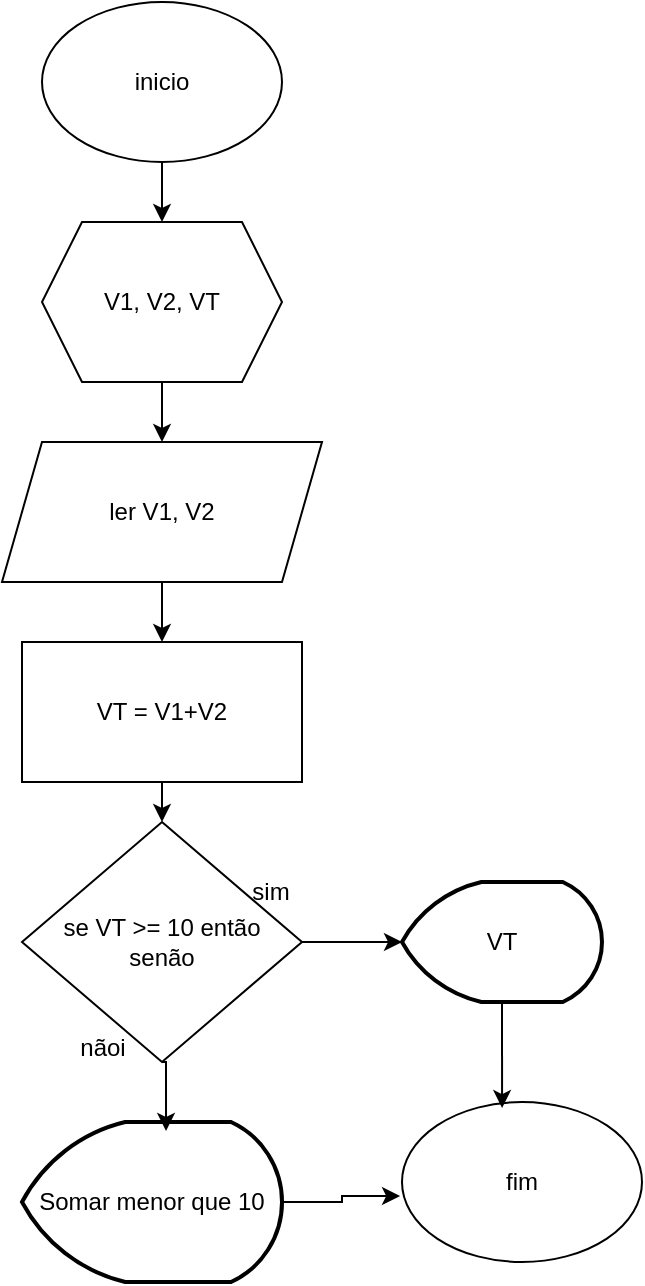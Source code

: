 <mxfile version="24.7.8">
  <diagram name="Página-1" id="hL3sg1Ghk9TQ9rbkFzk_">
    <mxGraphModel dx="880" dy="482" grid="1" gridSize="10" guides="1" tooltips="1" connect="1" arrows="1" fold="1" page="1" pageScale="1" pageWidth="827" pageHeight="1169" math="0" shadow="0">
      <root>
        <mxCell id="0" />
        <mxCell id="1" parent="0" />
        <mxCell id="2oRqtyVdcVjZUI8UOuJ9-3" style="edgeStyle=orthogonalEdgeStyle;rounded=0;orthogonalLoop=1;jettySize=auto;html=1;exitX=0.5;exitY=1;exitDx=0;exitDy=0;entryX=0.5;entryY=0;entryDx=0;entryDy=0;" edge="1" parent="1" source="2oRqtyVdcVjZUI8UOuJ9-1" target="2oRqtyVdcVjZUI8UOuJ9-2">
          <mxGeometry relative="1" as="geometry" />
        </mxCell>
        <mxCell id="2oRqtyVdcVjZUI8UOuJ9-1" value="inicio" style="ellipse;whiteSpace=wrap;html=1;" vertex="1" parent="1">
          <mxGeometry x="320" y="80" width="120" height="80" as="geometry" />
        </mxCell>
        <mxCell id="2oRqtyVdcVjZUI8UOuJ9-5" style="edgeStyle=orthogonalEdgeStyle;rounded=0;orthogonalLoop=1;jettySize=auto;html=1;exitX=0.5;exitY=1;exitDx=0;exitDy=0;entryX=0.5;entryY=0;entryDx=0;entryDy=0;" edge="1" parent="1" source="2oRqtyVdcVjZUI8UOuJ9-2" target="2oRqtyVdcVjZUI8UOuJ9-4">
          <mxGeometry relative="1" as="geometry" />
        </mxCell>
        <mxCell id="2oRqtyVdcVjZUI8UOuJ9-2" value="V1, V2, VT" style="shape=hexagon;perimeter=hexagonPerimeter2;whiteSpace=wrap;html=1;fixedSize=1;" vertex="1" parent="1">
          <mxGeometry x="320" y="190" width="120" height="80" as="geometry" />
        </mxCell>
        <mxCell id="2oRqtyVdcVjZUI8UOuJ9-7" style="edgeStyle=orthogonalEdgeStyle;rounded=0;orthogonalLoop=1;jettySize=auto;html=1;entryX=0.5;entryY=0;entryDx=0;entryDy=0;" edge="1" parent="1" source="2oRqtyVdcVjZUI8UOuJ9-4" target="2oRqtyVdcVjZUI8UOuJ9-6">
          <mxGeometry relative="1" as="geometry" />
        </mxCell>
        <mxCell id="2oRqtyVdcVjZUI8UOuJ9-4" value="ler V1, V2" style="shape=parallelogram;perimeter=parallelogramPerimeter;whiteSpace=wrap;html=1;fixedSize=1;rotation=0;" vertex="1" parent="1">
          <mxGeometry x="300" y="300" width="160" height="70" as="geometry" />
        </mxCell>
        <mxCell id="2oRqtyVdcVjZUI8UOuJ9-10" style="edgeStyle=orthogonalEdgeStyle;rounded=0;orthogonalLoop=1;jettySize=auto;html=1;exitX=0.5;exitY=1;exitDx=0;exitDy=0;entryX=0.5;entryY=0;entryDx=0;entryDy=0;" edge="1" parent="1" source="2oRqtyVdcVjZUI8UOuJ9-6" target="2oRqtyVdcVjZUI8UOuJ9-9">
          <mxGeometry relative="1" as="geometry" />
        </mxCell>
        <mxCell id="2oRqtyVdcVjZUI8UOuJ9-6" value="VT = V1+V2" style="rounded=0;whiteSpace=wrap;html=1;" vertex="1" parent="1">
          <mxGeometry x="310" y="400" width="140" height="70" as="geometry" />
        </mxCell>
        <mxCell id="2oRqtyVdcVjZUI8UOuJ9-9" value="se VT &amp;gt;= 10 então&lt;div&gt;senão&lt;/div&gt;" style="rhombus;whiteSpace=wrap;html=1;" vertex="1" parent="1">
          <mxGeometry x="310" y="490" width="140" height="120" as="geometry" />
        </mxCell>
        <mxCell id="2oRqtyVdcVjZUI8UOuJ9-12" value="fim" style="ellipse;whiteSpace=wrap;html=1;" vertex="1" parent="1">
          <mxGeometry x="500" y="630" width="120" height="80" as="geometry" />
        </mxCell>
        <mxCell id="2oRqtyVdcVjZUI8UOuJ9-13" value="VT" style="strokeWidth=2;html=1;shape=mxgraph.flowchart.display;whiteSpace=wrap;" vertex="1" parent="1">
          <mxGeometry x="500" y="520" width="100" height="60" as="geometry" />
        </mxCell>
        <mxCell id="2oRqtyVdcVjZUI8UOuJ9-14" value="Somar menor que 10" style="strokeWidth=2;html=1;shape=mxgraph.flowchart.display;whiteSpace=wrap;" vertex="1" parent="1">
          <mxGeometry x="310" y="640" width="130" height="80" as="geometry" />
        </mxCell>
        <mxCell id="2oRqtyVdcVjZUI8UOuJ9-15" style="edgeStyle=orthogonalEdgeStyle;rounded=0;orthogonalLoop=1;jettySize=auto;html=1;exitX=0.5;exitY=1;exitDx=0;exitDy=0;entryX=0.554;entryY=0.056;entryDx=0;entryDy=0;entryPerimeter=0;" edge="1" parent="1" source="2oRqtyVdcVjZUI8UOuJ9-9" target="2oRqtyVdcVjZUI8UOuJ9-14">
          <mxGeometry relative="1" as="geometry" />
        </mxCell>
        <mxCell id="2oRqtyVdcVjZUI8UOuJ9-16" style="edgeStyle=orthogonalEdgeStyle;rounded=0;orthogonalLoop=1;jettySize=auto;html=1;exitX=1;exitY=0.5;exitDx=0;exitDy=0;entryX=0;entryY=0.5;entryDx=0;entryDy=0;entryPerimeter=0;" edge="1" parent="1" source="2oRqtyVdcVjZUI8UOuJ9-9" target="2oRqtyVdcVjZUI8UOuJ9-13">
          <mxGeometry relative="1" as="geometry" />
        </mxCell>
        <mxCell id="2oRqtyVdcVjZUI8UOuJ9-17" style="edgeStyle=orthogonalEdgeStyle;rounded=0;orthogonalLoop=1;jettySize=auto;html=1;exitX=0.5;exitY=1;exitDx=0;exitDy=0;exitPerimeter=0;entryX=0.417;entryY=0.038;entryDx=0;entryDy=0;entryPerimeter=0;" edge="1" parent="1" source="2oRqtyVdcVjZUI8UOuJ9-13" target="2oRqtyVdcVjZUI8UOuJ9-12">
          <mxGeometry relative="1" as="geometry" />
        </mxCell>
        <mxCell id="2oRqtyVdcVjZUI8UOuJ9-18" style="edgeStyle=orthogonalEdgeStyle;rounded=0;orthogonalLoop=1;jettySize=auto;html=1;exitX=1;exitY=0.5;exitDx=0;exitDy=0;exitPerimeter=0;entryX=-0.008;entryY=0.588;entryDx=0;entryDy=0;entryPerimeter=0;" edge="1" parent="1" source="2oRqtyVdcVjZUI8UOuJ9-14" target="2oRqtyVdcVjZUI8UOuJ9-12">
          <mxGeometry relative="1" as="geometry" />
        </mxCell>
        <mxCell id="2oRqtyVdcVjZUI8UOuJ9-19" value="sim" style="text;html=1;align=center;verticalAlign=middle;resizable=0;points=[];autosize=1;strokeColor=none;fillColor=none;" vertex="1" parent="1">
          <mxGeometry x="414" y="510" width="40" height="30" as="geometry" />
        </mxCell>
        <mxCell id="2oRqtyVdcVjZUI8UOuJ9-20" value="nãoi" style="text;html=1;align=center;verticalAlign=middle;resizable=0;points=[];autosize=1;strokeColor=none;fillColor=none;" vertex="1" parent="1">
          <mxGeometry x="325" y="588" width="50" height="30" as="geometry" />
        </mxCell>
      </root>
    </mxGraphModel>
  </diagram>
</mxfile>
